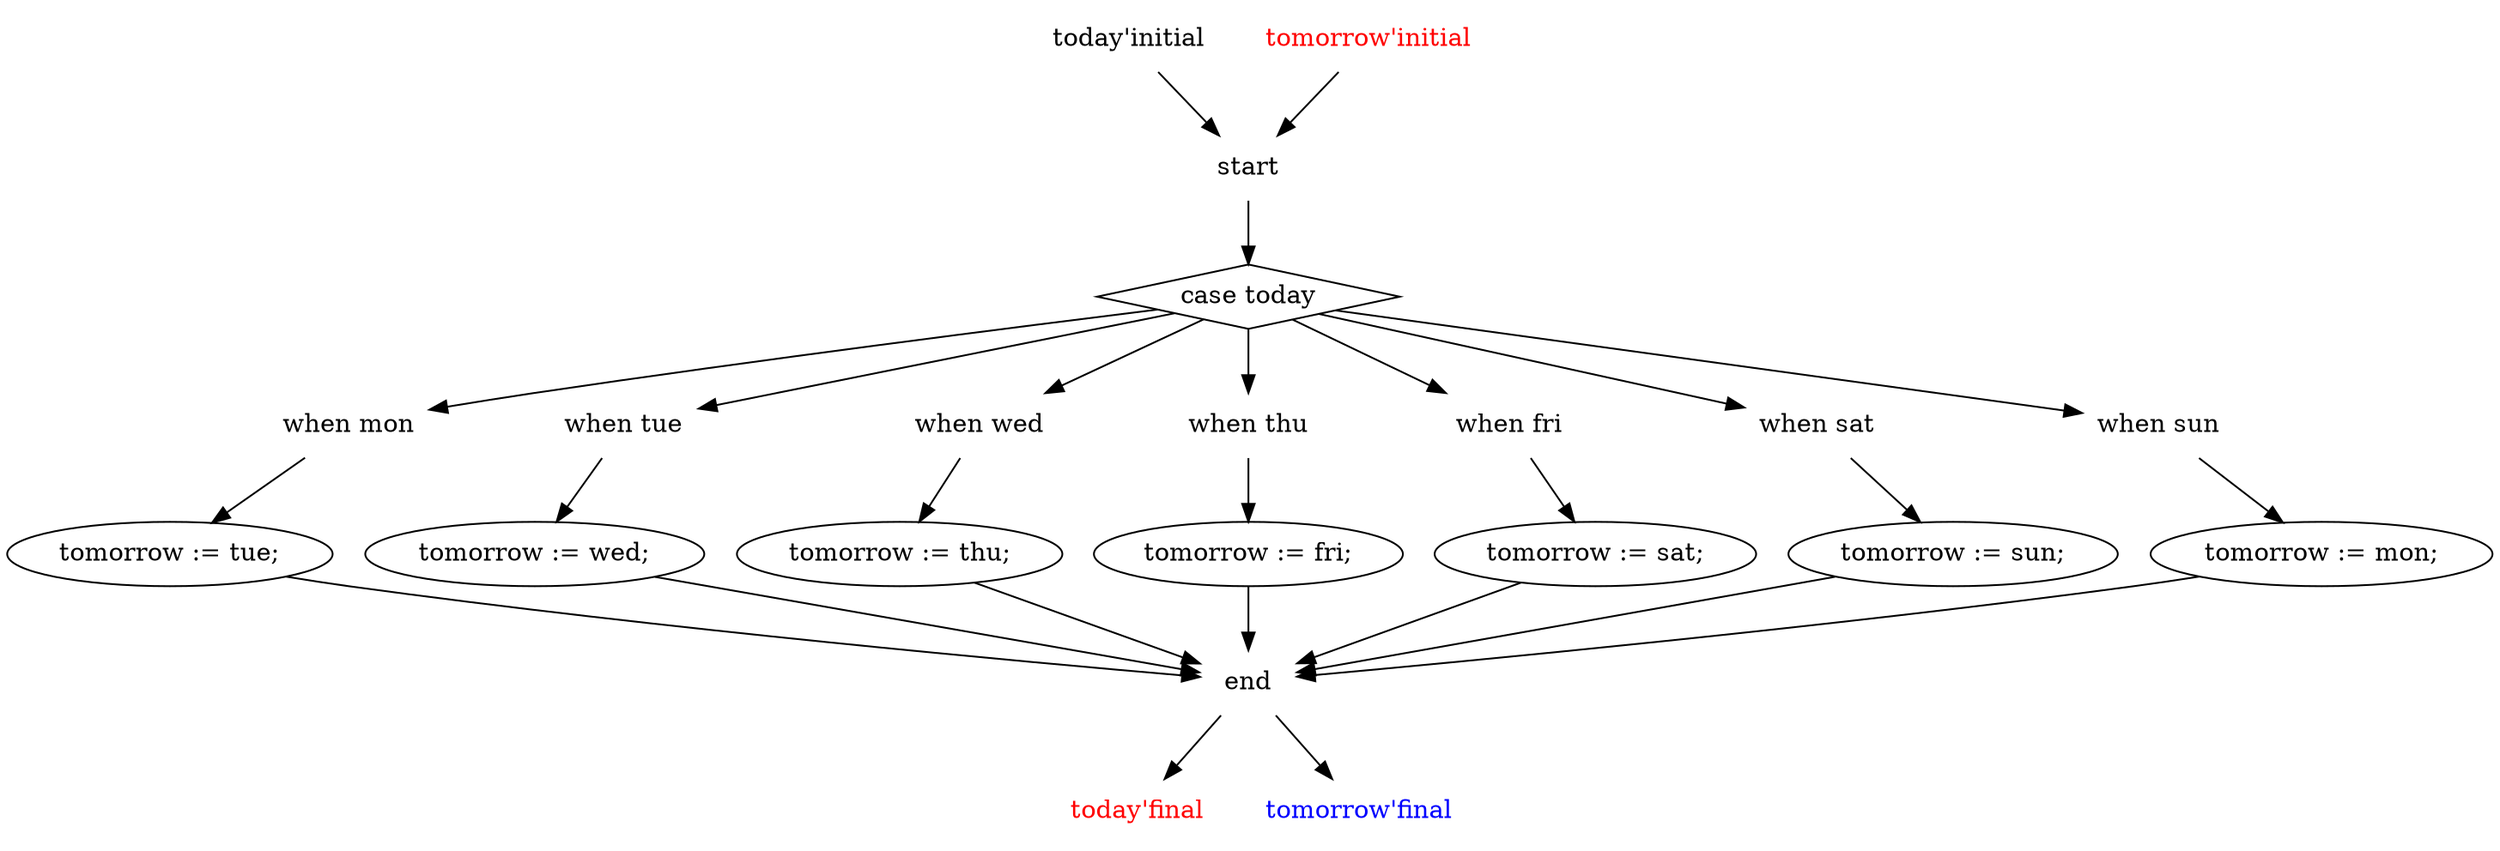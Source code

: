 // nextday_b_cfg
digraph G {
   graph [splines=True];
    1 [label="start",shape="plaintext"];
    2 [label="end",shape="plaintext"];
    3 [label="today'initial",shape="plaintext"];
    4 [label="today'final",shape="plaintext",fontcolor="red"];
    5 [label="tomorrow'initial",shape="plaintext",fontcolor="red"];
    6 [label="tomorrow'final",shape="plaintext",fontcolor="blue"];
    9 [label="case today",shape="diamond"];
    10 [label="when mon",shape="plaintext"];
    11 [label="tomorrow := tue;"];
    12 [label="when tue",shape="plaintext"];
    13 [label="tomorrow := wed;"];
    14 [label="when wed",shape="plaintext"];
    15 [label="tomorrow := thu;"];
    16 [label="when thu",shape="plaintext"];
    17 [label="tomorrow := fri;"];
    18 [label="when fri",shape="plaintext"];
    19 [label="tomorrow := sat;"];
    20 [label="when sat",shape="plaintext"];
    21 [label="tomorrow := sun;"];
    22 [label="when sun",shape="plaintext"];
    23 [label="tomorrow := mon;"];

    1 ->  9 [arrowType="normal"];
    2 ->  4 [arrowType="normal"];
    2 ->  6 [arrowType="normal"];
    3 ->  1 [arrowType="normal"];
    5 ->  1 [arrowType="normal"];
    9 ->  10 [arrowType="normal"];
    9 ->  12 [arrowType="normal"];
    9 ->  14 [arrowType="normal"];
    9 ->  16 [arrowType="normal"];
    9 ->  18 [arrowType="normal"];
    9 ->  20 [arrowType="normal"];
    9 ->  22 [arrowType="normal"];
    10 ->  11 [arrowType="normal"];
    11 ->  2 [arrowType="normal"];
    12 ->  13 [arrowType="normal"];
    13 ->  2 [arrowType="normal"];
    14 ->  15 [arrowType="normal"];
    15 ->  2 [arrowType="normal"];
    16 ->  17 [arrowType="normal"];
    17 ->  2 [arrowType="normal"];
    18 ->  19 [arrowType="normal"];
    19 ->  2 [arrowType="normal"];
    20 ->  21 [arrowType="normal"];
    21 ->  2 [arrowType="normal"];
    22 ->  23 [arrowType="normal"];
    23 ->  2 [arrowType="normal"];
}
